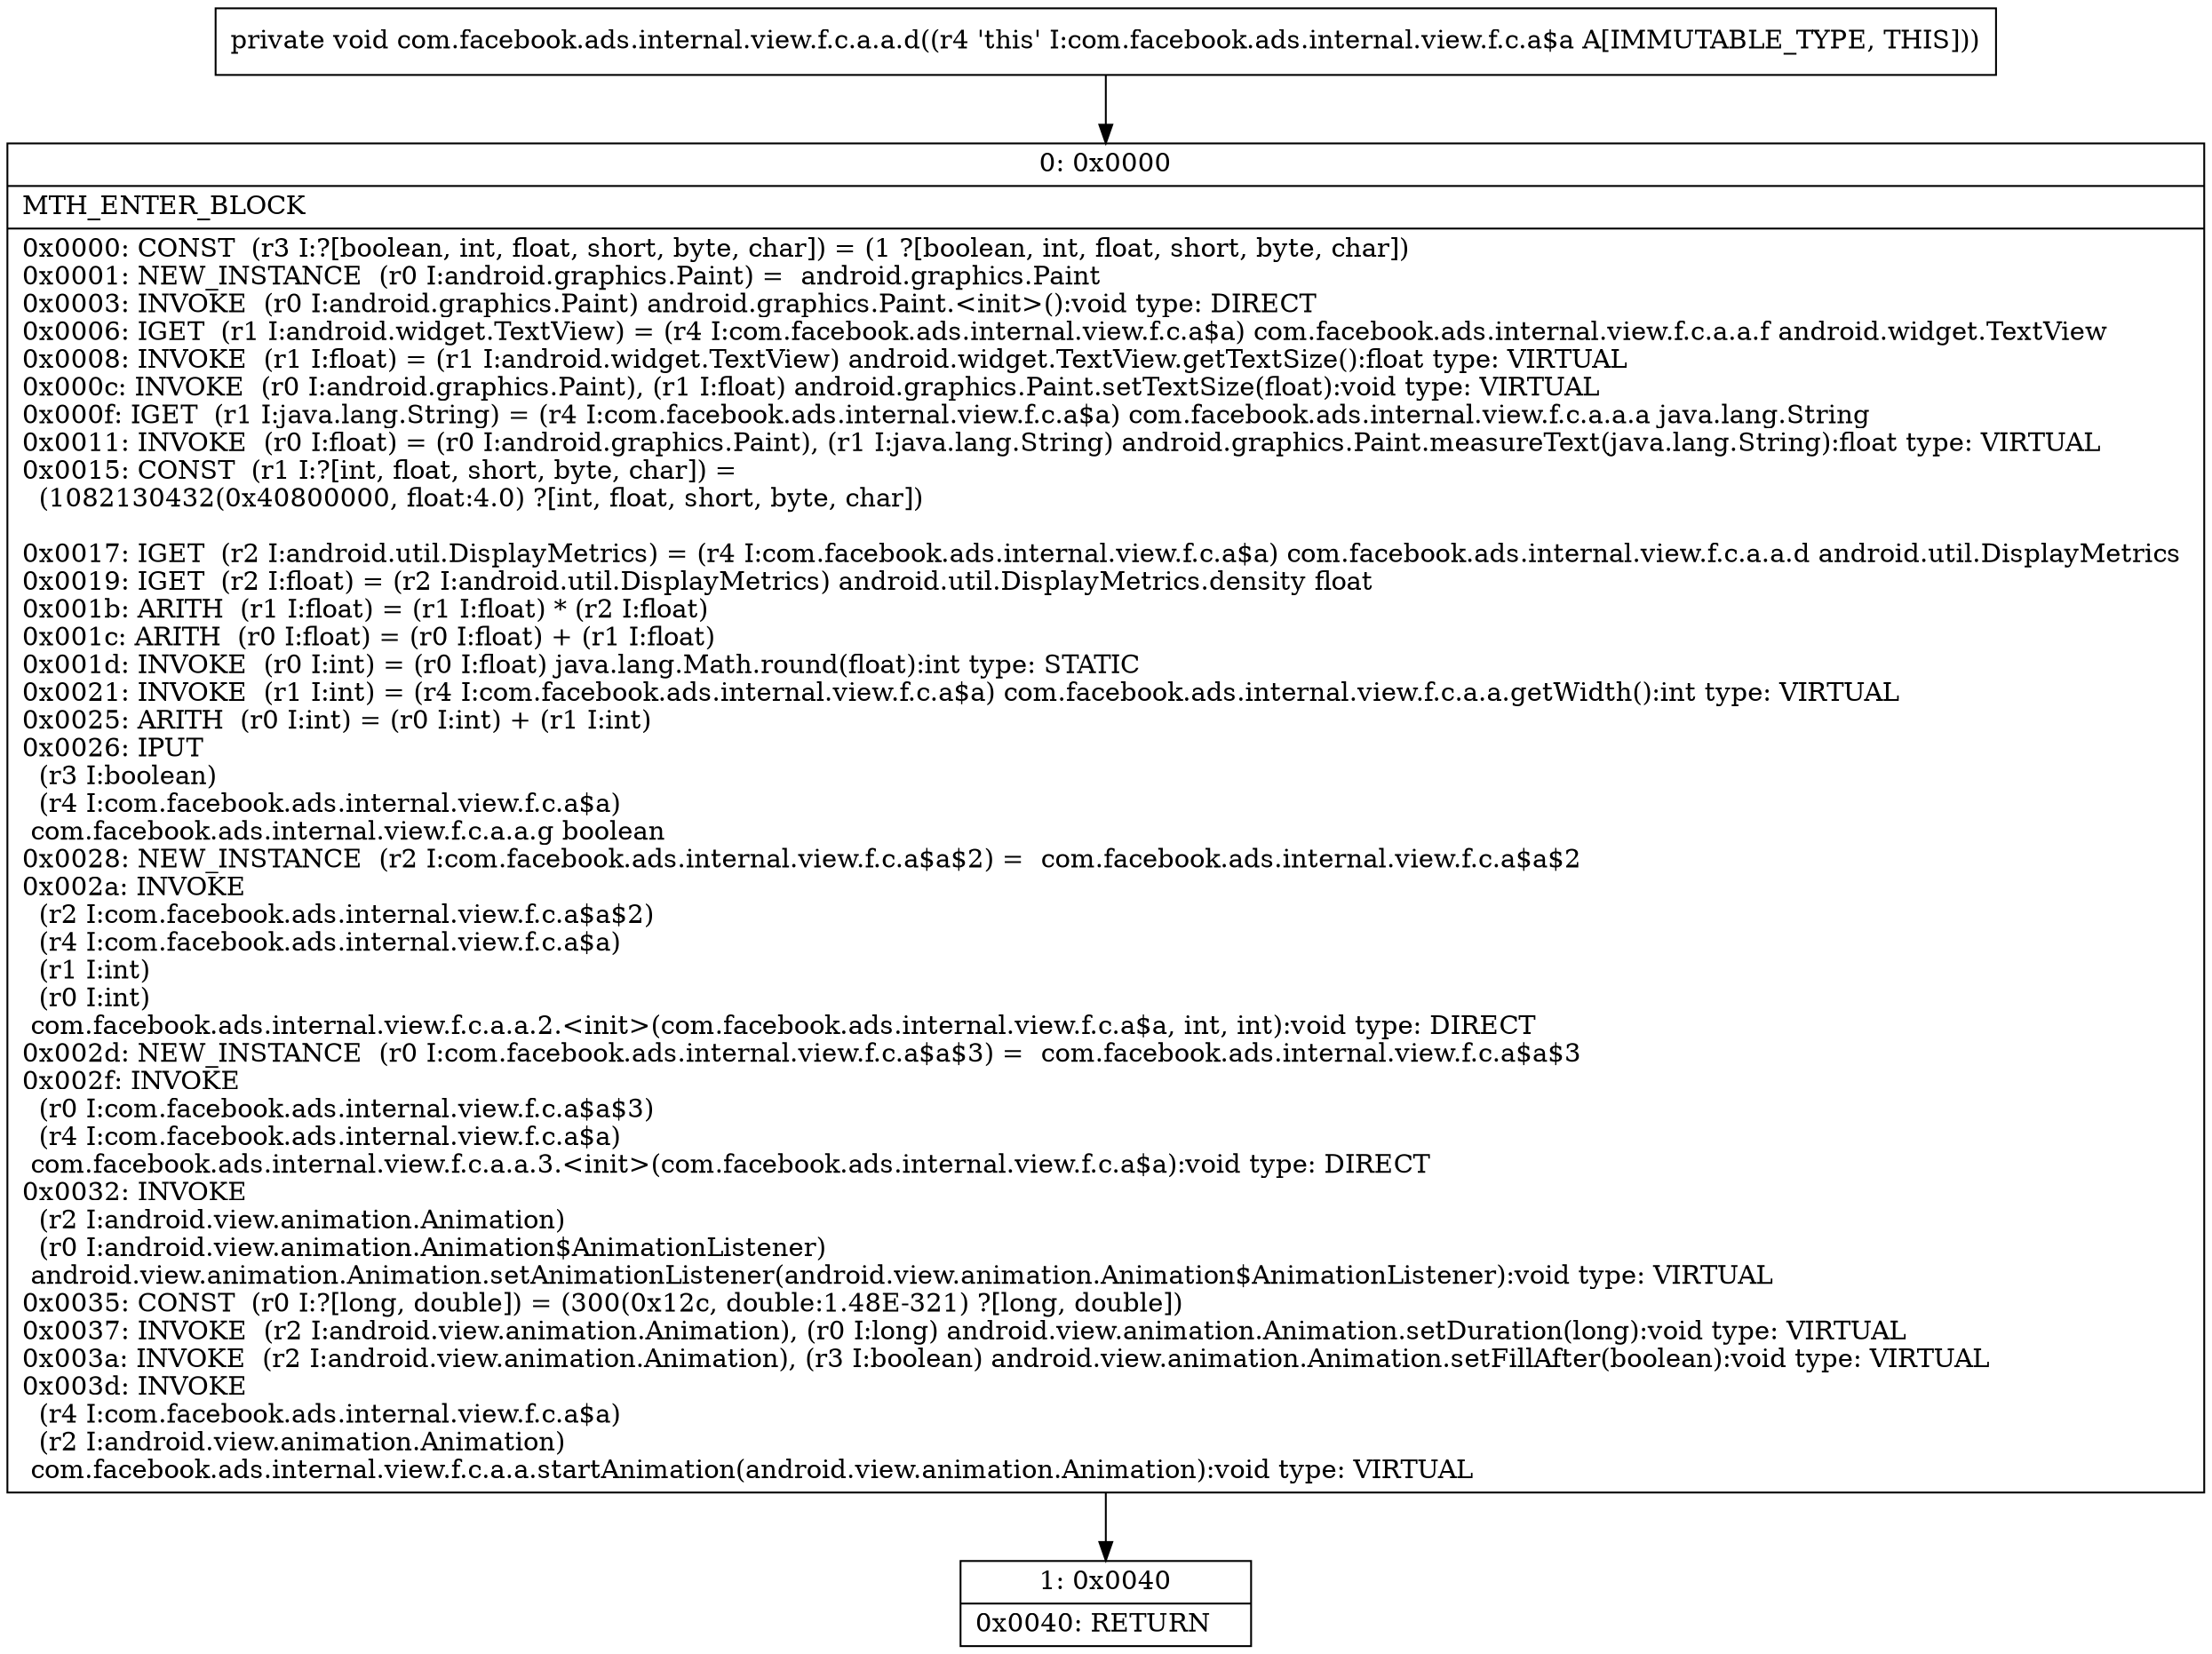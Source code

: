 digraph "CFG forcom.facebook.ads.internal.view.f.c.a.a.d()V" {
Node_0 [shape=record,label="{0\:\ 0x0000|MTH_ENTER_BLOCK\l|0x0000: CONST  (r3 I:?[boolean, int, float, short, byte, char]) = (1 ?[boolean, int, float, short, byte, char]) \l0x0001: NEW_INSTANCE  (r0 I:android.graphics.Paint) =  android.graphics.Paint \l0x0003: INVOKE  (r0 I:android.graphics.Paint) android.graphics.Paint.\<init\>():void type: DIRECT \l0x0006: IGET  (r1 I:android.widget.TextView) = (r4 I:com.facebook.ads.internal.view.f.c.a$a) com.facebook.ads.internal.view.f.c.a.a.f android.widget.TextView \l0x0008: INVOKE  (r1 I:float) = (r1 I:android.widget.TextView) android.widget.TextView.getTextSize():float type: VIRTUAL \l0x000c: INVOKE  (r0 I:android.graphics.Paint), (r1 I:float) android.graphics.Paint.setTextSize(float):void type: VIRTUAL \l0x000f: IGET  (r1 I:java.lang.String) = (r4 I:com.facebook.ads.internal.view.f.c.a$a) com.facebook.ads.internal.view.f.c.a.a.a java.lang.String \l0x0011: INVOKE  (r0 I:float) = (r0 I:android.graphics.Paint), (r1 I:java.lang.String) android.graphics.Paint.measureText(java.lang.String):float type: VIRTUAL \l0x0015: CONST  (r1 I:?[int, float, short, byte, char]) = \l  (1082130432(0x40800000, float:4.0) ?[int, float, short, byte, char])\l \l0x0017: IGET  (r2 I:android.util.DisplayMetrics) = (r4 I:com.facebook.ads.internal.view.f.c.a$a) com.facebook.ads.internal.view.f.c.a.a.d android.util.DisplayMetrics \l0x0019: IGET  (r2 I:float) = (r2 I:android.util.DisplayMetrics) android.util.DisplayMetrics.density float \l0x001b: ARITH  (r1 I:float) = (r1 I:float) * (r2 I:float) \l0x001c: ARITH  (r0 I:float) = (r0 I:float) + (r1 I:float) \l0x001d: INVOKE  (r0 I:int) = (r0 I:float) java.lang.Math.round(float):int type: STATIC \l0x0021: INVOKE  (r1 I:int) = (r4 I:com.facebook.ads.internal.view.f.c.a$a) com.facebook.ads.internal.view.f.c.a.a.getWidth():int type: VIRTUAL \l0x0025: ARITH  (r0 I:int) = (r0 I:int) + (r1 I:int) \l0x0026: IPUT  \l  (r3 I:boolean)\l  (r4 I:com.facebook.ads.internal.view.f.c.a$a)\l com.facebook.ads.internal.view.f.c.a.a.g boolean \l0x0028: NEW_INSTANCE  (r2 I:com.facebook.ads.internal.view.f.c.a$a$2) =  com.facebook.ads.internal.view.f.c.a$a$2 \l0x002a: INVOKE  \l  (r2 I:com.facebook.ads.internal.view.f.c.a$a$2)\l  (r4 I:com.facebook.ads.internal.view.f.c.a$a)\l  (r1 I:int)\l  (r0 I:int)\l com.facebook.ads.internal.view.f.c.a.a.2.\<init\>(com.facebook.ads.internal.view.f.c.a$a, int, int):void type: DIRECT \l0x002d: NEW_INSTANCE  (r0 I:com.facebook.ads.internal.view.f.c.a$a$3) =  com.facebook.ads.internal.view.f.c.a$a$3 \l0x002f: INVOKE  \l  (r0 I:com.facebook.ads.internal.view.f.c.a$a$3)\l  (r4 I:com.facebook.ads.internal.view.f.c.a$a)\l com.facebook.ads.internal.view.f.c.a.a.3.\<init\>(com.facebook.ads.internal.view.f.c.a$a):void type: DIRECT \l0x0032: INVOKE  \l  (r2 I:android.view.animation.Animation)\l  (r0 I:android.view.animation.Animation$AnimationListener)\l android.view.animation.Animation.setAnimationListener(android.view.animation.Animation$AnimationListener):void type: VIRTUAL \l0x0035: CONST  (r0 I:?[long, double]) = (300(0x12c, double:1.48E\-321) ?[long, double]) \l0x0037: INVOKE  (r2 I:android.view.animation.Animation), (r0 I:long) android.view.animation.Animation.setDuration(long):void type: VIRTUAL \l0x003a: INVOKE  (r2 I:android.view.animation.Animation), (r3 I:boolean) android.view.animation.Animation.setFillAfter(boolean):void type: VIRTUAL \l0x003d: INVOKE  \l  (r4 I:com.facebook.ads.internal.view.f.c.a$a)\l  (r2 I:android.view.animation.Animation)\l com.facebook.ads.internal.view.f.c.a.a.startAnimation(android.view.animation.Animation):void type: VIRTUAL \l}"];
Node_1 [shape=record,label="{1\:\ 0x0040|0x0040: RETURN   \l}"];
MethodNode[shape=record,label="{private void com.facebook.ads.internal.view.f.c.a.a.d((r4 'this' I:com.facebook.ads.internal.view.f.c.a$a A[IMMUTABLE_TYPE, THIS])) }"];
MethodNode -> Node_0;
Node_0 -> Node_1;
}

